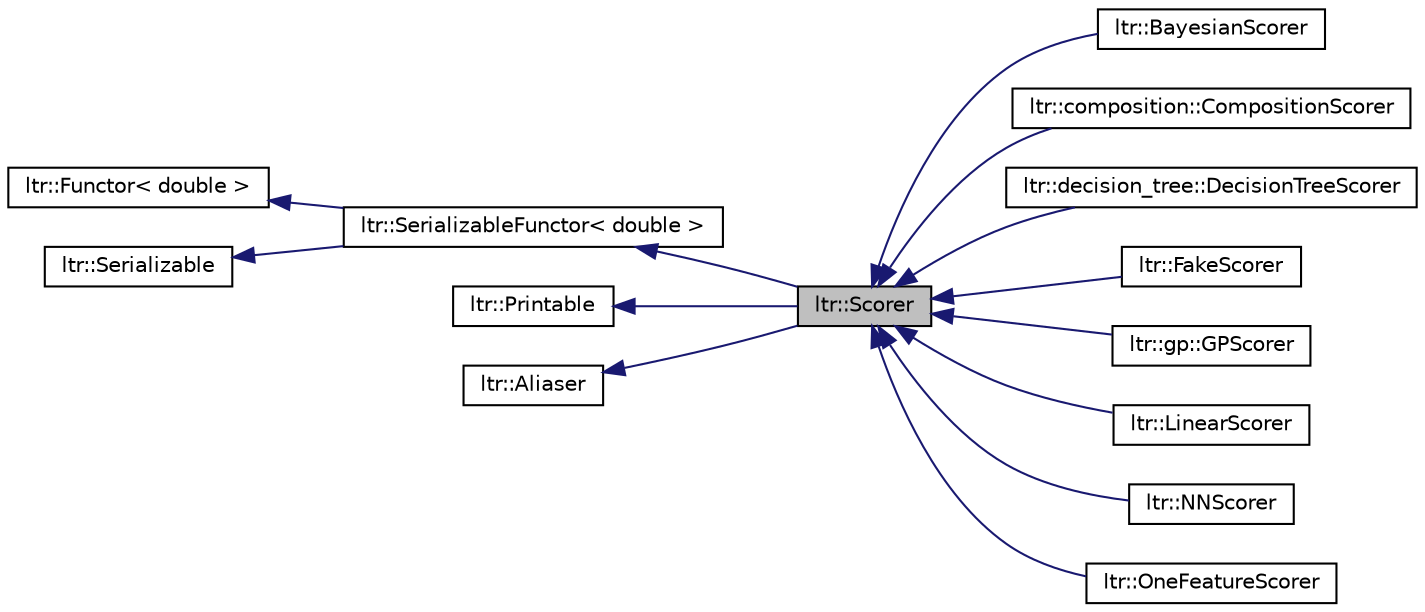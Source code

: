 digraph G
{
  edge [fontname="Helvetica",fontsize="10",labelfontname="Helvetica",labelfontsize="10"];
  node [fontname="Helvetica",fontsize="10",shape=record];
  rankdir="LR";
  Node1 [label="ltr::Scorer",height=0.2,width=0.4,color="black", fillcolor="grey75", style="filled" fontcolor="black"];
  Node2 -> Node1 [dir="back",color="midnightblue",fontsize="10",style="solid",fontname="Helvetica"];
  Node2 [label="ltr::SerializableFunctor\< double \>",height=0.2,width=0.4,color="black", fillcolor="white", style="filled",URL="$classltr_1_1_serializable_functor.html"];
  Node3 -> Node2 [dir="back",color="midnightblue",fontsize="10",style="solid",fontname="Helvetica"];
  Node3 [label="ltr::Functor\< double \>",height=0.2,width=0.4,color="black", fillcolor="white", style="filled",URL="$classltr_1_1_functor.html"];
  Node4 -> Node2 [dir="back",color="midnightblue",fontsize="10",style="solid",fontname="Helvetica"];
  Node4 [label="ltr::Serializable",height=0.2,width=0.4,color="black", fillcolor="white", style="filled",URL="$classltr_1_1_serializable.html",tooltip="The interface class for objects, that can be serialized. That means that a cpp code for those can be ..."];
  Node5 -> Node1 [dir="back",color="midnightblue",fontsize="10",style="solid",fontname="Helvetica"];
  Node5 [label="ltr::Printable",height=0.2,width=0.4,color="black", fillcolor="white", style="filled",URL="$classltr_1_1_printable.html"];
  Node6 -> Node1 [dir="back",color="midnightblue",fontsize="10",style="solid",fontname="Helvetica"];
  Node6 [label="ltr::Aliaser",height=0.2,width=0.4,color="black", fillcolor="white", style="filled",URL="$classltr_1_1_aliaser.html",tooltip="Inherit from this class in order to use alias."];
  Node1 -> Node7 [dir="back",color="midnightblue",fontsize="10",style="solid",fontname="Helvetica"];
  Node7 [label="ltr::BayesianScorer",height=0.2,width=0.4,color="black", fillcolor="white", style="filled",URL="$classltr_1_1_bayesian_scorer.html"];
  Node1 -> Node8 [dir="back",color="midnightblue",fontsize="10",style="solid",fontname="Helvetica"];
  Node8 [label="ltr::composition::CompositionScorer",height=0.2,width=0.4,color="black", fillcolor="white", style="filled",URL="$classltr_1_1composition_1_1_composition_scorer.html"];
  Node1 -> Node9 [dir="back",color="midnightblue",fontsize="10",style="solid",fontname="Helvetica"];
  Node9 [label="ltr::decision_tree::DecisionTreeScorer",height=0.2,width=0.4,color="black", fillcolor="white", style="filled",URL="$classltr_1_1decision__tree_1_1_decision_tree_scorer.html"];
  Node1 -> Node10 [dir="back",color="midnightblue",fontsize="10",style="solid",fontname="Helvetica"];
  Node10 [label="ltr::FakeScorer",height=0.2,width=0.4,color="black", fillcolor="white", style="filled",URL="$classltr_1_1_fake_scorer.html"];
  Node1 -> Node11 [dir="back",color="midnightblue",fontsize="10",style="solid",fontname="Helvetica"];
  Node11 [label="ltr::gp::GPScorer",height=0.2,width=0.4,color="black", fillcolor="white", style="filled",URL="$classltr_1_1gp_1_1_g_p_scorer.html",tooltip="The class prepresent Scorer for GPLearner. It contains the last population of genetic programming&#39;s e..."];
  Node1 -> Node12 [dir="back",color="midnightblue",fontsize="10",style="solid",fontname="Helvetica"];
  Node12 [label="ltr::LinearScorer",height=0.2,width=0.4,color="black", fillcolor="white", style="filled",URL="$classltr_1_1_linear_scorer.html"];
  Node1 -> Node13 [dir="back",color="midnightblue",fontsize="10",style="solid",fontname="Helvetica"];
  Node13 [label="ltr::NNScorer",height=0.2,width=0.4,color="black", fillcolor="white", style="filled",URL="$classltr_1_1_n_n_scorer.html",tooltip="The class prepresents Scorer for NNLearner. It contains the learning data set, pointers to aggregator..."];
  Node1 -> Node14 [dir="back",color="midnightblue",fontsize="10",style="solid",fontname="Helvetica"];
  Node14 [label="ltr::OneFeatureScorer",height=0.2,width=0.4,color="black", fillcolor="white", style="filled",URL="$classltr_1_1_one_feature_scorer.html"];
}
